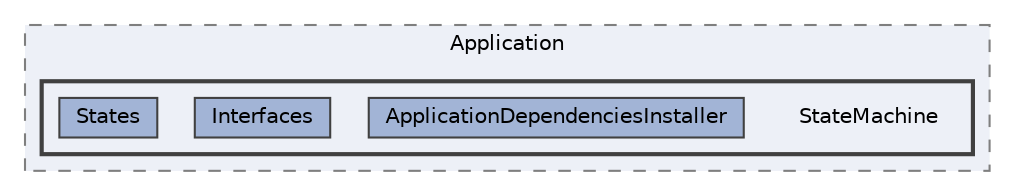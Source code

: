 digraph "Assets/_Project/Scripts/Application/StateMachine"
{
 // LATEX_PDF_SIZE
  bgcolor="transparent";
  edge [fontname=Helvetica,fontsize=10,labelfontname=Helvetica,labelfontsize=10];
  node [fontname=Helvetica,fontsize=10,shape=box,height=0.2,width=0.4];
  compound=true
  subgraph clusterdir_112405811aece71a6ddb1cffe89f047f {
    graph [ bgcolor="#edf0f7", pencolor="grey50", label="Application", fontname=Helvetica,fontsize=10 style="filled,dashed", URL="dir_112405811aece71a6ddb1cffe89f047f.html",tooltip=""]
  subgraph clusterdir_77e8e1e1c201f473868248f0c2f9a6d9 {
    graph [ bgcolor="#edf0f7", pencolor="grey25", label="", fontname=Helvetica,fontsize=10 style="filled,bold", URL="dir_77e8e1e1c201f473868248f0c2f9a6d9.html",tooltip=""]
    dir_77e8e1e1c201f473868248f0c2f9a6d9 [shape=plaintext, label="StateMachine"];
  dir_5ba018bacf41478060aac718703a8f38 [label="ApplicationDependenciesInstaller", fillcolor="#a2b4d6", color="grey25", style="filled", URL="dir_5ba018bacf41478060aac718703a8f38.html",tooltip=""];
  dir_5539db63c69791d0b5b8ba4ed63a507e [label="Interfaces", fillcolor="#a2b4d6", color="grey25", style="filled", URL="dir_5539db63c69791d0b5b8ba4ed63a507e.html",tooltip=""];
  dir_871516d63db748da3bf8c35e201a237d [label="States", fillcolor="#a2b4d6", color="grey25", style="filled", URL="dir_871516d63db748da3bf8c35e201a237d.html",tooltip=""];
  }
  }
}
